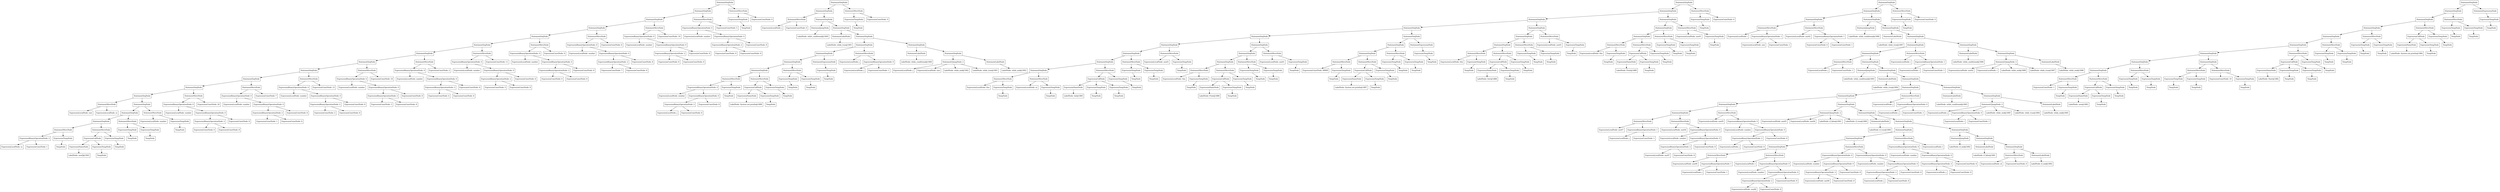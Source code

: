 digraph BubbleSort {
"0x60300019e4c0" [label="StatementSeqNode" shape=box]
"0x60300019e460" [label="StatementSeqNode" shape=box]
"0x60300019e370" [label="StatementSeqNode" shape=box]
"0x60300019e280" [label="StatementSeqNode" shape=box]
"0x60300019e190" [label="StatementSeqNode" shape=box]
"0x60300019e0a0" [label="StatementSeqNode" shape=box]
"0x60300019dfb0" [label="StatementSeqNode" shape=box]
"0x60300019dec0" [label="StatementSeqNode" shape=box]
"0x60300019ddd0" [label="StatementSeqNode" shape=box]
"0x60300019dce0" [label="StatementSeqNode" shape=box]
"0x60300019dbf0" [label="StatementSeqNode" shape=box]
"0x60300019db00" [label="StatementSeqNode" shape=box]
"0x60300019d8f0" [label="StatementMoveNode" shape=box]
"0x604000181c90" [label="ExpressionLocalNode: size" shape=box]
"0x60300019d8f0" -> "0x604000181c90"
"0x604000181c50" [label="ExpressionLocalNode: sz" shape=box]
"0x60300019d8f0" -> "0x604000181c50"
"0x60300019db00" -> "0x60300019d8f0"
"0x60300019dad0" [label="StatementSeqNode" shape=box]
"0x60300019da40" [label="StatementSeqNode" shape=box]
"0x60300019da10" [label="StatementSeqNode" shape=box]
"0x60300019d950" [label="StatementMoveNode" shape=box]
"0x60300019d920" [label="ExpressionBinaryOperationNode: 2" shape=box]
"0x604000181cd0" [label="ExpressionLocalNode: sz" shape=box]
"0x60300019d920" -> "0x604000181cd0"
"0x6020000f0e10" [label="ExpressionConstNode: 1" shape=box]
"0x60300019d920" -> "0x6020000f0e10"
"0x60300019d950" -> "0x60300019d920"
"0x6020000f0e90" [label="ExpressionTempNode" shape=box]
"0x604000181d50" [label="TempNode" shape=box]
"0x6020000f0e90" -> "0x604000181d50"
"0x60300019d950" -> "0x6020000f0e90"
"0x60300019da10" -> "0x60300019d950"
"0x60300019d9e0" [label="StatementMoveNode" shape=box]
"0x604000181d90" [label="ExpressionCallNode" shape=box]
"0x6020000f0df0" [label="ExpressionNameNode" shape=box]
"0x60400017ffd0" [label="LabelNode: new[]@1903" shape=box]
"0x6020000f0df0" -> "0x60400017ffd0"
"0x604000181d90" -> "0x6020000f0df0"
"0x6020000f0e50" [label="ExpressionTempNode" shape=box]
"0x604000181d10" [label="TempNode" shape=box]
"0x6020000f0e50" -> "0x604000181d10"
"0x604000181d90" -> "0x6020000f0e50"
"0x60300019d9e0" -> "0x604000181d90"
"0x6020000f0ef0" [label="ExpressionTempNode" shape=box]
"0x604000181e10" [label="TempNode" shape=box]
"0x6020000f0ef0" -> "0x604000181e10"
"0x60300019d9e0" -> "0x6020000f0ef0"
"0x60300019da10" -> "0x60300019d9e0"
"0x60300019da40" -> "0x60300019da10"
"0x60300019d9b0" [label="StatementMoveNode" shape=box]
"0x6020000f0ed0" [label="ExpressionTempNode" shape=box]
"0x604000181dd0" [label="TempNode" shape=box]
"0x6020000f0ed0" -> "0x604000181dd0"
"0x60300019d9b0" -> "0x6020000f0ed0"
"0x6020000f0dd0" [label="ExpressionTempNode" shape=box]
"0x604000180490" [label="TempNode" shape=box]
"0x6020000f0dd0" -> "0x604000180490"
"0x60300019d9b0" -> "0x6020000f0dd0"
"0x60300019da40" -> "0x60300019d9b0"
"0x60300019dad0" -> "0x60300019da40"
"0x60300019daa0" [label="StatementMoveNode" shape=box]
"0x604000181e50" [label="ExpressionLocalNode: number" shape=box]
"0x60300019daa0" -> "0x604000181e50"
"0x6020000f0f10" [label="ExpressionTempNode" shape=box]
"0x604000180450" [label="TempNode" shape=box]
"0x6020000f0f10" -> "0x604000180450"
"0x60300019daa0" -> "0x6020000f0f10"
"0x60300019dad0" -> "0x60300019daa0"
"0x60300019db00" -> "0x60300019dad0"
"0x60300019dbf0" -> "0x60300019db00"
"0x60300019dbc0" [label="StatementMoveNode" shape=box]
"0x60300019db90" [label="ExpressionBinaryOperationNode: 0" shape=box]
"0x604000181e90" [label="ExpressionLocalNode: number" shape=box]
"0x60300019db90" -> "0x604000181e90"
"0x60300019db60" [label="ExpressionBinaryOperationNode: 0" shape=box]
"0x60300019db30" [label="ExpressionBinaryOperationNode: 2" shape=box]
"0x6020000f0f50" [label="ExpressionConstNode: 0" shape=box]
"0x60300019db30" -> "0x6020000f0f50"
"0x6020000f0f70" [label="ExpressionConstNode: 8" shape=box]
"0x60300019db30" -> "0x6020000f0f70"
"0x60300019db60" -> "0x60300019db30"
"0x6020000f0f90" [label="ExpressionConstNode: 8" shape=box]
"0x60300019db60" -> "0x6020000f0f90"
"0x60300019db90" -> "0x60300019db60"
"0x60300019dbc0" -> "0x60300019db90"
"0x6020000f0f30" [label="ExpressionConstNode: 20" shape=box]
"0x60300019dbc0" -> "0x6020000f0f30"
"0x60300019dbf0" -> "0x60300019dbc0"
"0x60300019dce0" -> "0x60300019dbf0"
"0x60300019dcb0" [label="StatementMoveNode" shape=box]
"0x60300019dc80" [label="ExpressionBinaryOperationNode: 0" shape=box]
"0x604000181ed0" [label="ExpressionLocalNode: number" shape=box]
"0x60300019dc80" -> "0x604000181ed0"
"0x60300019dc50" [label="ExpressionBinaryOperationNode: 0" shape=box]
"0x60300019dc20" [label="ExpressionBinaryOperationNode: 2" shape=box]
"0x6020000f0fd0" [label="ExpressionConstNode: 1" shape=box]
"0x60300019dc20" -> "0x6020000f0fd0"
"0x6020000f0ff0" [label="ExpressionConstNode: 8" shape=box]
"0x60300019dc20" -> "0x6020000f0ff0"
"0x60300019dc50" -> "0x60300019dc20"
"0x6020000f1010" [label="ExpressionConstNode: 8" shape=box]
"0x60300019dc50" -> "0x6020000f1010"
"0x60300019dc80" -> "0x60300019dc50"
"0x60300019dcb0" -> "0x60300019dc80"
"0x6020000f0fb0" [label="ExpressionConstNode: 7" shape=box]
"0x60300019dcb0" -> "0x6020000f0fb0"
"0x60300019dce0" -> "0x60300019dcb0"
"0x60300019ddd0" -> "0x60300019dce0"
"0x60300019dda0" [label="StatementMoveNode" shape=box]
"0x60300019dd70" [label="ExpressionBinaryOperationNode: 0" shape=box]
"0x604000181f10" [label="ExpressionLocalNode: number" shape=box]
"0x60300019dd70" -> "0x604000181f10"
"0x60300019dd40" [label="ExpressionBinaryOperationNode: 0" shape=box]
"0x60300019dd10" [label="ExpressionBinaryOperationNode: 2" shape=box]
"0x6020000f1050" [label="ExpressionConstNode: 2" shape=box]
"0x60300019dd10" -> "0x6020000f1050"
"0x6020000f1070" [label="ExpressionConstNode: 8" shape=box]
"0x60300019dd10" -> "0x6020000f1070"
"0x60300019dd40" -> "0x60300019dd10"
"0x6020000f1090" [label="ExpressionConstNode: 8" shape=box]
"0x60300019dd40" -> "0x6020000f1090"
"0x60300019dd70" -> "0x60300019dd40"
"0x60300019dda0" -> "0x60300019dd70"
"0x6020000f1030" [label="ExpressionConstNode: 12" shape=box]
"0x60300019dda0" -> "0x6020000f1030"
"0x60300019ddd0" -> "0x60300019dda0"
"0x60300019dec0" -> "0x60300019ddd0"
"0x60300019de90" [label="StatementMoveNode" shape=box]
"0x60300019de60" [label="ExpressionBinaryOperationNode: 0" shape=box]
"0x604000181f50" [label="ExpressionLocalNode: number" shape=box]
"0x60300019de60" -> "0x604000181f50"
"0x60300019de30" [label="ExpressionBinaryOperationNode: 0" shape=box]
"0x60300019de00" [label="ExpressionBinaryOperationNode: 2" shape=box]
"0x6020000f10d0" [label="ExpressionConstNode: 3" shape=box]
"0x60300019de00" -> "0x6020000f10d0"
"0x6020000f10f0" [label="ExpressionConstNode: 8" shape=box]
"0x60300019de00" -> "0x6020000f10f0"
"0x60300019de30" -> "0x60300019de00"
"0x6020000f1110" [label="ExpressionConstNode: 8" shape=box]
"0x60300019de30" -> "0x6020000f1110"
"0x60300019de60" -> "0x60300019de30"
"0x60300019de90" -> "0x60300019de60"
"0x6020000f10b0" [label="ExpressionConstNode: 18" shape=box]
"0x60300019de90" -> "0x6020000f10b0"
"0x60300019dec0" -> "0x60300019de90"
"0x60300019dfb0" -> "0x60300019dec0"
"0x60300019df80" [label="StatementMoveNode" shape=box]
"0x60300019df50" [label="ExpressionBinaryOperationNode: 0" shape=box]
"0x604000181f90" [label="ExpressionLocalNode: number" shape=box]
"0x60300019df50" -> "0x604000181f90"
"0x60300019df20" [label="ExpressionBinaryOperationNode: 0" shape=box]
"0x60300019def0" [label="ExpressionBinaryOperationNode: 2" shape=box]
"0x6020000f1150" [label="ExpressionConstNode: 4" shape=box]
"0x60300019def0" -> "0x6020000f1150"
"0x6020000f1170" [label="ExpressionConstNode: 8" shape=box]
"0x60300019def0" -> "0x6020000f1170"
"0x60300019df20" -> "0x60300019def0"
"0x6020000f1190" [label="ExpressionConstNode: 8" shape=box]
"0x60300019df20" -> "0x6020000f1190"
"0x60300019df50" -> "0x60300019df20"
"0x60300019df80" -> "0x60300019df50"
"0x6020000f1130" [label="ExpressionConstNode: 2" shape=box]
"0x60300019df80" -> "0x6020000f1130"
"0x60300019dfb0" -> "0x60300019df80"
"0x60300019e0a0" -> "0x60300019dfb0"
"0x60300019e070" [label="StatementMoveNode" shape=box]
"0x60300019e040" [label="ExpressionBinaryOperationNode: 0" shape=box]
"0x604000181fd0" [label="ExpressionLocalNode: number" shape=box]
"0x60300019e040" -> "0x604000181fd0"
"0x60300019e010" [label="ExpressionBinaryOperationNode: 0" shape=box]
"0x60300019dfe0" [label="ExpressionBinaryOperationNode: 2" shape=box]
"0x6020000f11d0" [label="ExpressionConstNode: 5" shape=box]
"0x60300019dfe0" -> "0x6020000f11d0"
"0x6020000f11f0" [label="ExpressionConstNode: 8" shape=box]
"0x60300019dfe0" -> "0x6020000f11f0"
"0x60300019e010" -> "0x60300019dfe0"
"0x6020000f1210" [label="ExpressionConstNode: 8" shape=box]
"0x60300019e010" -> "0x6020000f1210"
"0x60300019e040" -> "0x60300019e010"
"0x60300019e070" -> "0x60300019e040"
"0x6020000f11b0" [label="ExpressionConstNode: 11" shape=box]
"0x60300019e070" -> "0x6020000f11b0"
"0x60300019e0a0" -> "0x60300019e070"
"0x60300019e190" -> "0x60300019e0a0"
"0x60300019e160" [label="StatementMoveNode" shape=box]
"0x60300019e130" [label="ExpressionBinaryOperationNode: 0" shape=box]
"0x604000182010" [label="ExpressionLocalNode: number" shape=box]
"0x60300019e130" -> "0x604000182010"
"0x60300019e100" [label="ExpressionBinaryOperationNode: 0" shape=box]
"0x60300019e0d0" [label="ExpressionBinaryOperationNode: 2" shape=box]
"0x6020000f1250" [label="ExpressionConstNode: 6" shape=box]
"0x60300019e0d0" -> "0x6020000f1250"
"0x6020000f1270" [label="ExpressionConstNode: 8" shape=box]
"0x60300019e0d0" -> "0x6020000f1270"
"0x60300019e100" -> "0x60300019e0d0"
"0x6020000f1290" [label="ExpressionConstNode: 8" shape=box]
"0x60300019e100" -> "0x6020000f1290"
"0x60300019e130" -> "0x60300019e100"
"0x60300019e160" -> "0x60300019e130"
"0x6020000f1230" [label="ExpressionConstNode: 6" shape=box]
"0x60300019e160" -> "0x6020000f1230"
"0x60300019e190" -> "0x60300019e160"
"0x60300019e280" -> "0x60300019e190"
"0x60300019e250" [label="StatementMoveNode" shape=box]
"0x60300019e220" [label="ExpressionBinaryOperationNode: 0" shape=box]
"0x604000182050" [label="ExpressionLocalNode: number" shape=box]
"0x60300019e220" -> "0x604000182050"
"0x60300019e1f0" [label="ExpressionBinaryOperationNode: 0" shape=box]
"0x60300019e1c0" [label="ExpressionBinaryOperationNode: 2" shape=box]
"0x6020000f12d0" [label="ExpressionConstNode: 7" shape=box]
"0x60300019e1c0" -> "0x6020000f12d0"
"0x6020000f12f0" [label="ExpressionConstNode: 8" shape=box]
"0x60300019e1c0" -> "0x6020000f12f0"
"0x60300019e1f0" -> "0x60300019e1c0"
"0x6020000f1310" [label="ExpressionConstNode: 8" shape=box]
"0x60300019e1f0" -> "0x6020000f1310"
"0x60300019e220" -> "0x60300019e1f0"
"0x60300019e250" -> "0x60300019e220"
"0x6020000f12b0" [label="ExpressionConstNode: 9" shape=box]
"0x60300019e250" -> "0x6020000f12b0"
"0x60300019e280" -> "0x60300019e250"
"0x60300019e370" -> "0x60300019e280"
"0x60300019e340" [label="StatementMoveNode" shape=box]
"0x60300019e310" [label="ExpressionBinaryOperationNode: 0" shape=box]
"0x604000182090" [label="ExpressionLocalNode: number" shape=box]
"0x60300019e310" -> "0x604000182090"
"0x60300019e2e0" [label="ExpressionBinaryOperationNode: 0" shape=box]
"0x60300019e2b0" [label="ExpressionBinaryOperationNode: 2" shape=box]
"0x6020000f1350" [label="ExpressionConstNode: 8" shape=box]
"0x60300019e2b0" -> "0x6020000f1350"
"0x6020000f1370" [label="ExpressionConstNode: 8" shape=box]
"0x60300019e2b0" -> "0x6020000f1370"
"0x60300019e2e0" -> "0x60300019e2b0"
"0x6020000f1390" [label="ExpressionConstNode: 8" shape=box]
"0x60300019e2e0" -> "0x6020000f1390"
"0x60300019e310" -> "0x60300019e2e0"
"0x60300019e340" -> "0x60300019e310"
"0x6020000f1330" [label="ExpressionConstNode: 19" shape=box]
"0x60300019e340" -> "0x6020000f1330"
"0x60300019e370" -> "0x60300019e340"
"0x60300019e460" -> "0x60300019e370"
"0x60300019e430" [label="StatementMoveNode" shape=box]
"0x60300019e400" [label="ExpressionBinaryOperationNode: 0" shape=box]
"0x6040001820d0" [label="ExpressionLocalNode: number" shape=box]
"0x60300019e400" -> "0x6040001820d0"
"0x60300019e3d0" [label="ExpressionBinaryOperationNode: 0" shape=box]
"0x60300019e3a0" [label="ExpressionBinaryOperationNode: 2" shape=box]
"0x6020000f13d0" [label="ExpressionConstNode: 9" shape=box]
"0x60300019e3a0" -> "0x6020000f13d0"
"0x6020000f13f0" [label="ExpressionConstNode: 8" shape=box]
"0x60300019e3a0" -> "0x6020000f13f0"
"0x60300019e3d0" -> "0x60300019e3a0"
"0x6020000f1410" [label="ExpressionConstNode: 8" shape=box]
"0x60300019e3d0" -> "0x6020000f1410"
"0x60300019e400" -> "0x60300019e3d0"
"0x60300019e430" -> "0x60300019e400"
"0x6020000f13b0" [label="ExpressionConstNode: 5" shape=box]
"0x60300019e430" -> "0x6020000f13b0"
"0x60300019e460" -> "0x60300019e430"
"0x60300019e4c0" -> "0x60300019e460"
"0x60300019e490" [label="StatementMoveNode" shape=box]
"0x6020000f1450" [label="ExpressionTempNode" shape=box]
"0x604000180350" [label="TempNode" shape=box]
"0x6020000f1450" -> "0x604000180350"
"0x60300019e490" -> "0x6020000f1450"
"0x6020000f1430" [label="ExpressionConstNode: 0" shape=box]
"0x60300019e490" -> "0x6020000f1430"
"0x60300019e4c0" -> "0x60300019e490"
"0x60300019e910" [label="StatementSeqNode" shape=box]
"0x60300019e8b0" [label="StatementSeqNode" shape=box]
"0x60300019e4f0" [label="StatementMoveNode" shape=box]
"0x604000182110" [label="ExpressionLocalNode: j" shape=box]
"0x60300019e4f0" -> "0x604000182110"
"0x6020000f1470" [label="ExpressionConstNode: 0" shape=box]
"0x60300019e4f0" -> "0x6020000f1470"
"0x60300019e8b0" -> "0x60300019e4f0"
"0x60300019e880" [label="StatementSeqNode" shape=box]
"0x6020000f1490" [label="StatementJumpNode" shape=box]
"0x60400017fd10" [label="LabelNode: while_conditional@1900" shape=box]
"0x6020000f1490" -> "0x60400017fd10"
"0x60300019e880" -> "0x6020000f1490"
"0x60300019e850" [label="StatementSeqNode" shape=box]
"0x6020000f14b0" [label="StatementLabelNode" shape=box]
"0x60400017fe50" [label="LabelNode: while_true@1901" shape=box]
"0x6020000f14b0" -> "0x60400017fe50"
"0x60300019e850" -> "0x6020000f14b0"
"0x60300019e820" [label="StatementSeqNode" shape=box]
"0x60300019e790" [label="StatementSeqNode" shape=box]
"0x60300019e700" [label="StatementSeqNode" shape=box]
"0x60300019e6a0" [label="StatementSeqNode" shape=box]
"0x60300019e670" [label="StatementSeqNode" shape=box]
"0x60300019e5b0" [label="StatementMoveNode" shape=box]
"0x60300019e580" [label="ExpressionBinaryOperationNode: 0" shape=box]
"0x604000182150" [label="ExpressionLocalNode: number" shape=box]
"0x60300019e580" -> "0x604000182150"
"0x60300019e550" [label="ExpressionBinaryOperationNode: 0" shape=box]
"0x60300019e520" [label="ExpressionBinaryOperationNode: 2" shape=box]
"0x604000182190" [label="ExpressionLocalNode: j" shape=box]
"0x60300019e520" -> "0x604000182190"
"0x6020000f1510" [label="ExpressionConstNode: 8" shape=box]
"0x60300019e520" -> "0x6020000f1510"
"0x60300019e550" -> "0x60300019e520"
"0x6020000f1530" [label="ExpressionConstNode: 8" shape=box]
"0x60300019e550" -> "0x6020000f1530"
"0x60300019e580" -> "0x60300019e550"
"0x60300019e5b0" -> "0x60300019e580"
"0x6020000f15b0" [label="ExpressionTempNode" shape=box]
"0x604000182210" [label="TempNode" shape=box]
"0x6020000f15b0" -> "0x604000182210"
"0x60300019e5b0" -> "0x6020000f15b0"
"0x60300019e670" -> "0x60300019e5b0"
"0x60300019e640" [label="StatementMoveNode" shape=box]
"0x604000182250" [label="ExpressionCallNode" shape=box]
"0x6020000f14f0" [label="ExpressionNameNode" shape=box]
"0x60400017fbd0" [label="LabelNode: System.out.println@1899" shape=box]
"0x6020000f14f0" -> "0x60400017fbd0"
"0x604000182250" -> "0x6020000f14f0"
"0x6020000f1570" [label="ExpressionTempNode" shape=box]
"0x6040001821d0" [label="TempNode" shape=box]
"0x6020000f1570" -> "0x6040001821d0"
"0x604000182250" -> "0x6020000f1570"
"0x60300019e640" -> "0x604000182250"
"0x6020000f1610" [label="ExpressionTempNode" shape=box]
"0x6040001822d0" [label="TempNode" shape=box]
"0x6020000f1610" -> "0x6040001822d0"
"0x60300019e640" -> "0x6020000f1610"
"0x60300019e670" -> "0x60300019e640"
"0x60300019e6a0" -> "0x60300019e670"
"0x60300019e610" [label="StatementMoveNode" shape=box]
"0x6020000f15f0" [label="ExpressionTempNode" shape=box]
"0x604000182290" [label="TempNode" shape=box]
"0x6020000f15f0" -> "0x604000182290"
"0x60300019e610" -> "0x6020000f15f0"
"0x6020000f14d0" [label="ExpressionTempNode" shape=box]
"0x6040001808d0" [label="TempNode" shape=box]
"0x6020000f14d0" -> "0x6040001808d0"
"0x60300019e610" -> "0x6020000f14d0"
"0x60300019e6a0" -> "0x60300019e610"
"0x60300019e700" -> "0x60300019e6a0"
"0x6020000f1650" [label="StatementExpressionNode" shape=box]
"0x6020000f1630" [label="ExpressionTempNode" shape=box]
"0x604000180890" [label="TempNode" shape=box]
"0x6020000f1630" -> "0x604000180890"
"0x6020000f1650" -> "0x6020000f1630"
"0x60300019e700" -> "0x6020000f1650"
"0x60300019e790" -> "0x60300019e700"
"0x60300019e760" [label="StatementMoveNode" shape=box]
"0x604000182350" [label="ExpressionLocalNode: j" shape=box]
"0x60300019e760" -> "0x604000182350"
"0x60300019e730" [label="ExpressionBinaryOperationNode: 0" shape=box]
"0x604000182310" [label="ExpressionLocalNode: j" shape=box]
"0x60300019e730" -> "0x604000182310"
"0x6020000f1670" [label="ExpressionConstNode: 1" shape=box]
"0x60300019e730" -> "0x6020000f1670"
"0x60300019e760" -> "0x60300019e730"
"0x60300019e790" -> "0x60300019e760"
"0x60300019e820" -> "0x60300019e790"
"0x60300019e7f0" [label="StatementSeqNode" shape=box]
"0x6020000f1690" [label="StatementLabelNode" shape=box]
"0x60400017fe10" [label="LabelNode: while_conditional@1900" shape=box]
"0x6020000f1690" -> "0x60400017fe10"
"0x60300019e7f0" -> "0x6020000f1690"
"0x60300019e7c0" [label="StatementSeqNode" shape=box]
"0x604000182410" [label="StatementCJumpNode: 2" shape=box]
"0x604000182390" [label="ExpressionLocalNode: j" shape=box]
"0x604000182410" -> "0x604000182390"
"0x6040001823d0" [label="ExpressionLocalNode: size" shape=box]
"0x604000182410" -> "0x6040001823d0"
"0x60400017fdd0" [label="LabelNode: while_end@1902" shape=box]
"0x604000182410" -> "0x60400017fdd0"
"0x60400017fd90" [label="LabelNode: while_true@1901" shape=box]
"0x604000182410" -> "0x60400017fd90"
"0x60300019e7c0" -> "0x604000182410"
"0x6020000f16b0" [label="StatementLabelNode" shape=box]
"0x60400017fe90" [label="LabelNode: while_end@1902" shape=box]
"0x6020000f16b0" -> "0x60400017fe90"
"0x60300019e7c0" -> "0x6020000f16b0"
"0x60300019e7f0" -> "0x60300019e7c0"
"0x60300019e820" -> "0x60300019e7f0"
"0x60300019e850" -> "0x60300019e820"
"0x60300019e880" -> "0x60300019e850"
"0x60300019e8b0" -> "0x60300019e880"
"0x60300019e910" -> "0x60300019e8b0"
"0x60300019e8e0" [label="StatementMoveNode" shape=box]
"0x6020000f16f0" [label="ExpressionTempNode" shape=box]
"0x60400017ff10" [label="TempNode" shape=box]
"0x6020000f16f0" -> "0x60400017ff10"
"0x60300019e8e0" -> "0x6020000f16f0"
"0x6020000f16d0" [label="ExpressionConstNode: 0" shape=box]
"0x60300019e8e0" -> "0x6020000f16d0"
"0x60300019e910" -> "0x60300019e8e0"
"0x60300019f2d0" [label="StatementSeqNode" shape=box]
"0x60300019f270" [label="StatementSeqNode" shape=box]
"0x60300019f090" [label="StatementSeqNode" shape=box]
"0x60300019eeb0" [label="StatementSeqNode" shape=box]
"0x60300019ed00" [label="StatementSeqNode" shape=box]
"0x60300019eb20" [label="StatementSeqNode" shape=box]
"0x60300019ea90" [label="StatementSeqNode" shape=box]
"0x60300019ea60" [label="StatementSeqNode" shape=box]
"0x60300019e9a0" [label="StatementSeqNode" shape=box]
"0x60300019e940" [label="StatementMoveNode" shape=box]
"0x604000182450" [label="ExpressionLocalNode: this" shape=box]
"0x60300019e940" -> "0x604000182450"
"0x6020000f17d0" [label="ExpressionTempNode" shape=box]
"0x604000182510" [label="TempNode" shape=box]
"0x6020000f17d0" -> "0x604000182510"
"0x60300019e940" -> "0x6020000f17d0"
"0x60300019e9a0" -> "0x60300019e940"
"0x60300019e970" [label="StatementMoveNode" shape=box]
"0x604000182490" [label="ExpressionLocalNode: sz" shape=box]
"0x60300019e970" -> "0x604000182490"
"0x6020000f1850" [label="ExpressionTempNode" shape=box]
"0x604000182590" [label="TempNode" shape=box]
"0x6020000f1850" -> "0x604000182590"
"0x60300019e970" -> "0x6020000f1850"
"0x60300019e9a0" -> "0x60300019e970"
"0x60300019ea60" -> "0x60300019e9a0"
"0x60300019ea30" [label="StatementMoveNode" shape=box]
"0x6040001825d0" [label="ExpressionCallNode" shape=box]
"0x6020000f1730" [label="ExpressionNameNode" shape=box]
"0x60400017e690" [label="LabelNode: Init@1885" shape=box]
"0x6020000f1730" -> "0x60400017e690"
"0x6040001825d0" -> "0x6020000f1730"
"0x6020000f1790" [label="ExpressionTempNode" shape=box]
"0x6040001824d0" [label="TempNode" shape=box]
"0x6020000f1790" -> "0x6040001824d0"
"0x6040001825d0" -> "0x6020000f1790"
"0x6020000f1810" [label="ExpressionTempNode" shape=box]
"0x604000182550" [label="TempNode" shape=box]
"0x6020000f1810" -> "0x604000182550"
"0x6040001825d0" -> "0x6020000f1810"
"0x60300019ea30" -> "0x6040001825d0"
"0x6020000f18b0" [label="ExpressionTempNode" shape=box]
"0x604000182650" [label="TempNode" shape=box]
"0x6020000f18b0" -> "0x604000182650"
"0x60300019ea30" -> "0x6020000f18b0"
"0x60300019ea60" -> "0x60300019ea30"
"0x60300019ea90" -> "0x60300019ea60"
"0x60300019ea00" [label="StatementMoveNode" shape=box]
"0x6020000f1890" [label="ExpressionTempNode" shape=box]
"0x604000182610" [label="TempNode" shape=box]
"0x6020000f1890" -> "0x604000182610"
"0x60300019ea00" -> "0x6020000f1890"
"0x6020000f1710" [label="ExpressionTempNode" shape=box]
"0x604000180b50" [label="TempNode" shape=box]
"0x6020000f1710" -> "0x604000180b50"
"0x60300019ea00" -> "0x6020000f1710"
"0x60300019ea90" -> "0x60300019ea00"
"0x60300019eb20" -> "0x60300019ea90"
"0x60300019eaf0" [label="StatementMoveNode" shape=box]
"0x604000182690" [label="ExpressionLocalNode: aux01" shape=box]
"0x60300019eaf0" -> "0x604000182690"
"0x6020000f18d0" [label="ExpressionTempNode" shape=box]
"0x604000180b10" [label="TempNode" shape=box]
"0x6020000f18d0" -> "0x604000180b10"
"0x60300019eaf0" -> "0x6020000f18d0"
"0x60300019eb20" -> "0x60300019eaf0"
"0x60300019ed00" -> "0x60300019eb20"
"0x60300019ecd0" [label="StatementSeqNode" shape=box]
"0x60300019ec40" [label="StatementSeqNode" shape=box]
"0x60300019ec10" [label="StatementSeqNode" shape=box]
"0x60300019eb50" [label="StatementMoveNode" shape=box]
"0x6040001826d0" [label="ExpressionLocalNode: this" shape=box]
"0x60300019eb50" -> "0x6040001826d0"
"0x6020000f1990" [label="ExpressionTempNode" shape=box]
"0x604000182750" [label="TempNode" shape=box]
"0x6020000f1990" -> "0x604000182750"
"0x60300019eb50" -> "0x6020000f1990"
"0x60300019ec10" -> "0x60300019eb50"
"0x60300019ebe0" [label="StatementMoveNode" shape=box]
"0x604000182790" [label="ExpressionCallNode" shape=box]
"0x6020000f1910" [label="ExpressionNameNode" shape=box]
"0x60400017e7d0" [label="LabelNode: Print@1886" shape=box]
"0x6020000f1910" -> "0x60400017e7d0"
"0x604000182790" -> "0x6020000f1910"
"0x6020000f1950" [label="ExpressionTempNode" shape=box]
"0x604000182710" [label="TempNode" shape=box]
"0x6020000f1950" -> "0x604000182710"
"0x604000182790" -> "0x6020000f1950"
"0x60300019ebe0" -> "0x604000182790"
"0x6020000f19f0" [label="ExpressionTempNode" shape=box]
"0x604000182810" [label="TempNode" shape=box]
"0x6020000f19f0" -> "0x604000182810"
"0x60300019ebe0" -> "0x6020000f19f0"
"0x60300019ec10" -> "0x60300019ebe0"
"0x60300019ec40" -> "0x60300019ec10"
"0x60300019ebb0" [label="StatementMoveNode" shape=box]
"0x6020000f19d0" [label="ExpressionTempNode" shape=box]
"0x6040001827d0" [label="TempNode" shape=box]
"0x6020000f19d0" -> "0x6040001827d0"
"0x60300019ebb0" -> "0x6020000f19d0"
"0x6020000f18f0" [label="ExpressionTempNode" shape=box]
"0x604000180c90" [label="TempNode" shape=box]
"0x6020000f18f0" -> "0x604000180c90"
"0x60300019ebb0" -> "0x6020000f18f0"
"0x60300019ec40" -> "0x60300019ebb0"
"0x60300019ecd0" -> "0x60300019ec40"
"0x60300019eca0" [label="StatementMoveNode" shape=box]
"0x604000182850" [label="ExpressionLocalNode: aux01" shape=box]
"0x60300019eca0" -> "0x604000182850"
"0x6020000f1a10" [label="ExpressionTempNode" shape=box]
"0x604000180c50" [label="TempNode" shape=box]
"0x6020000f1a10" -> "0x604000180c50"
"0x60300019eca0" -> "0x6020000f1a10"
"0x60300019ecd0" -> "0x60300019eca0"
"0x60300019ed00" -> "0x60300019ecd0"
"0x60300019eeb0" -> "0x60300019ed00"
"0x60300019ee80" [label="StatementSeqNode" shape=box]
"0x60300019ee20" [label="StatementSeqNode" shape=box]
"0x60300019edf0" [label="StatementSeqNode" shape=box]
"0x60300019ed30" [label="StatementMoveNode" shape=box]
"0x6020000f1a70" [label="ExpressionConstNode: 99999" shape=box]
"0x60300019ed30" -> "0x6020000f1a70"
"0x6020000f1af0" [label="ExpressionTempNode" shape=box]
"0x6040001828d0" [label="TempNode" shape=box]
"0x6020000f1af0" -> "0x6040001828d0"
"0x60300019ed30" -> "0x6020000f1af0"
"0x60300019edf0" -> "0x60300019ed30"
"0x60300019edc0" [label="StatementMoveNode" shape=box]
"0x604000182910" [label="ExpressionCallNode" shape=box]
"0x6020000f1a50" [label="ExpressionNameNode" shape=box]
"0x60400017e8d0" [label="LabelNode: System.out.println@1887" shape=box]
"0x6020000f1a50" -> "0x60400017e8d0"
"0x604000182910" -> "0x6020000f1a50"
"0x6020000f1ab0" [label="ExpressionTempNode" shape=box]
"0x604000182890" [label="TempNode" shape=box]
"0x6020000f1ab0" -> "0x604000182890"
"0x604000182910" -> "0x6020000f1ab0"
"0x60300019edc0" -> "0x604000182910"
"0x6020000f1b50" [label="ExpressionTempNode" shape=box]
"0x604000182990" [label="TempNode" shape=box]
"0x6020000f1b50" -> "0x604000182990"
"0x60300019edc0" -> "0x6020000f1b50"
"0x60300019edf0" -> "0x60300019edc0"
"0x60300019ee20" -> "0x60300019edf0"
"0x60300019ed90" [label="StatementMoveNode" shape=box]
"0x6020000f1b30" [label="ExpressionTempNode" shape=box]
"0x604000182950" [label="TempNode" shape=box]
"0x6020000f1b30" -> "0x604000182950"
"0x60300019ed90" -> "0x6020000f1b30"
"0x6020000f1a30" [label="ExpressionTempNode" shape=box]
"0x604000180d90" [label="TempNode" shape=box]
"0x6020000f1a30" -> "0x604000180d90"
"0x60300019ed90" -> "0x6020000f1a30"
"0x60300019ee20" -> "0x60300019ed90"
"0x60300019ee80" -> "0x60300019ee20"
"0x6020000f1b90" [label="StatementExpressionNode" shape=box]
"0x6020000f1b70" [label="ExpressionTempNode" shape=box]
"0x604000180d50" [label="TempNode" shape=box]
"0x6020000f1b70" -> "0x604000180d50"
"0x6020000f1b90" -> "0x6020000f1b70"
"0x60300019ee80" -> "0x6020000f1b90"
"0x60300019eeb0" -> "0x60300019ee80"
"0x60300019f090" -> "0x60300019eeb0"
"0x60300019f060" [label="StatementSeqNode" shape=box]
"0x60300019efd0" [label="StatementSeqNode" shape=box]
"0x60300019efa0" [label="StatementSeqNode" shape=box]
"0x60300019eee0" [label="StatementMoveNode" shape=box]
"0x6040001829d0" [label="ExpressionLocalNode: this" shape=box]
"0x60300019eee0" -> "0x6040001829d0"
"0x6020000f1c50" [label="ExpressionTempNode" shape=box]
"0x604000182a50" [label="TempNode" shape=box]
"0x6020000f1c50" -> "0x604000182a50"
"0x60300019eee0" -> "0x6020000f1c50"
"0x60300019efa0" -> "0x60300019eee0"
"0x60300019ef70" [label="StatementMoveNode" shape=box]
"0x604000182a90" [label="ExpressionCallNode" shape=box]
"0x6020000f1bd0" [label="ExpressionNameNode" shape=box]
"0x60400017e990" [label="LabelNode: Sort@1888" shape=box]
"0x6020000f1bd0" -> "0x60400017e990"
"0x604000182a90" -> "0x6020000f1bd0"
"0x6020000f1c10" [label="ExpressionTempNode" shape=box]
"0x604000182a10" [label="TempNode" shape=box]
"0x6020000f1c10" -> "0x604000182a10"
"0x604000182a90" -> "0x6020000f1c10"
"0x60300019ef70" -> "0x604000182a90"
"0x6020000f1cb0" [label="ExpressionTempNode" shape=box]
"0x604000182b10" [label="TempNode" shape=box]
"0x6020000f1cb0" -> "0x604000182b10"
"0x60300019ef70" -> "0x6020000f1cb0"
"0x60300019efa0" -> "0x60300019ef70"
"0x60300019efd0" -> "0x60300019efa0"
"0x60300019ef40" [label="StatementMoveNode" shape=box]
"0x6020000f1c90" [label="ExpressionTempNode" shape=box]
"0x604000182ad0" [label="TempNode" shape=box]
"0x6020000f1c90" -> "0x604000182ad0"
"0x60300019ef40" -> "0x6020000f1c90"
"0x6020000f1bb0" [label="ExpressionTempNode" shape=box]
"0x604000180e90" [label="TempNode" shape=box]
"0x6020000f1bb0" -> "0x604000180e90"
"0x60300019ef40" -> "0x6020000f1bb0"
"0x60300019efd0" -> "0x60300019ef40"
"0x60300019f060" -> "0x60300019efd0"
"0x60300019f030" [label="StatementMoveNode" shape=box]
"0x604000182b50" [label="ExpressionLocalNode: aux01" shape=box]
"0x60300019f030" -> "0x604000182b50"
"0x6020000f1cd0" [label="ExpressionTempNode" shape=box]
"0x604000180e50" [label="TempNode" shape=box]
"0x6020000f1cd0" -> "0x604000180e50"
"0x60300019f030" -> "0x6020000f1cd0"
"0x60300019f060" -> "0x60300019f030"
"0x60300019f090" -> "0x60300019f060"
"0x60300019f270" -> "0x60300019f090"
"0x60300019f240" [label="StatementSeqNode" shape=box]
"0x60300019f1b0" [label="StatementSeqNode" shape=box]
"0x60300019f180" [label="StatementSeqNode" shape=box]
"0x60300019f0c0" [label="StatementMoveNode" shape=box]
"0x604000182b90" [label="ExpressionLocalNode: this" shape=box]
"0x60300019f0c0" -> "0x604000182b90"
"0x6020000f1d90" [label="ExpressionTempNode" shape=box]
"0x604000182c10" [label="TempNode" shape=box]
"0x6020000f1d90" -> "0x604000182c10"
"0x60300019f0c0" -> "0x6020000f1d90"
"0x60300019f180" -> "0x60300019f0c0"
"0x60300019f150" [label="StatementMoveNode" shape=box]
"0x604000182c50" [label="ExpressionCallNode" shape=box]
"0x6020000f1d10" [label="ExpressionNameNode" shape=box]
"0x60400017ea90" [label="LabelNode: Print@1889" shape=box]
"0x6020000f1d10" -> "0x60400017ea90"
"0x604000182c50" -> "0x6020000f1d10"
"0x6020000f1d50" [label="ExpressionTempNode" shape=box]
"0x604000182bd0" [label="TempNode" shape=box]
"0x6020000f1d50" -> "0x604000182bd0"
"0x604000182c50" -> "0x6020000f1d50"
"0x60300019f150" -> "0x604000182c50"
"0x6020000f1df0" [label="ExpressionTempNode" shape=box]
"0x604000182cd0" [label="TempNode" shape=box]
"0x6020000f1df0" -> "0x604000182cd0"
"0x60300019f150" -> "0x6020000f1df0"
"0x60300019f180" -> "0x60300019f150"
"0x60300019f1b0" -> "0x60300019f180"
"0x60300019f120" [label="StatementMoveNode" shape=box]
"0x6020000f1dd0" [label="ExpressionTempNode" shape=box]
"0x604000182c90" [label="TempNode" shape=box]
"0x6020000f1dd0" -> "0x604000182c90"
"0x60300019f120" -> "0x6020000f1dd0"
"0x6020000f1cf0" [label="ExpressionTempNode" shape=box]
"0x604000180fd0" [label="TempNode" shape=box]
"0x6020000f1cf0" -> "0x604000180fd0"
"0x60300019f120" -> "0x6020000f1cf0"
"0x60300019f1b0" -> "0x60300019f120"
"0x60300019f240" -> "0x60300019f1b0"
"0x60300019f210" [label="StatementMoveNode" shape=box]
"0x604000182d10" [label="ExpressionLocalNode: aux01" shape=box]
"0x60300019f210" -> "0x604000182d10"
"0x6020000f1e10" [label="ExpressionTempNode" shape=box]
"0x604000180f90" [label="TempNode" shape=box]
"0x6020000f1e10" -> "0x604000180f90"
"0x60300019f210" -> "0x6020000f1e10"
"0x60300019f240" -> "0x60300019f210"
"0x60300019f270" -> "0x60300019f240"
"0x60300019f2d0" -> "0x60300019f270"
"0x60300019f2a0" [label="StatementMoveNode" shape=box]
"0x6020000f1e50" [label="ExpressionTempNode" shape=box]
"0x60400017eb90" [label="TempNode" shape=box]
"0x6020000f1e50" -> "0x60400017eb90"
"0x60300019f2a0" -> "0x6020000f1e50"
"0x6020000f1e30" [label="ExpressionConstNode: 0" shape=box]
"0x60300019f2a0" -> "0x6020000f1e30"
"0x60300019f2d0" -> "0x60300019f2a0"
"0x60300019ff60" [label="StatementSeqNode" shape=box]
"0x60300019ff00" [label="StatementSeqNode" shape=box]
"0x60300019f3c0" [label="StatementSeqNode" shape=box]
"0x60300019f330" [label="StatementMoveNode" shape=box]
"0x604000182d90" [label="ExpressionLocalNode: i" shape=box]
"0x60300019f330" -> "0x604000182d90"
"0x60300019f300" [label="ExpressionBinaryOperationNode: 1" shape=box]
"0x604000182d50" [label="ExpressionLocalNode: size" shape=box]
"0x60300019f300" -> "0x604000182d50"
"0x6020000f1e70" [label="ExpressionConstNode: 1" shape=box]
"0x60300019f300" -> "0x6020000f1e70"
"0x60300019f330" -> "0x60300019f300"
"0x60300019f3c0" -> "0x60300019f330"
"0x60300019f390" [label="StatementMoveNode" shape=box]
"0x604000182dd0" [label="ExpressionLocalNode: aux02" shape=box]
"0x60300019f390" -> "0x604000182dd0"
"0x60300019f360" [label="ExpressionBinaryOperationNode: 1" shape=box]
"0x6020000f1e90" [label="ExpressionConstNode: 0" shape=box]
"0x60300019f360" -> "0x6020000f1e90"
"0x6020000f1eb0" [label="ExpressionConstNode: 1" shape=box]
"0x60300019f360" -> "0x6020000f1eb0"
"0x60300019f390" -> "0x60300019f360"
"0x60300019f3c0" -> "0x60300019f390"
"0x60300019ff00" -> "0x60300019f3c0"
"0x60300019fed0" [label="StatementSeqNode" shape=box]
"0x6020000f1ed0" [label="StatementJumpNode" shape=box]
"0x60400017f850" [label="LabelNode: while_conditional@1896" shape=box]
"0x6020000f1ed0" -> "0x60400017f850"
"0x60300019fed0" -> "0x6020000f1ed0"
"0x60300019fea0" [label="StatementSeqNode" shape=box]
"0x6020000f1ef0" [label="StatementLabelNode" shape=box]
"0x60400017f990" [label="LabelNode: while_true@1897" shape=box]
"0x6020000f1ef0" -> "0x60400017f990"
"0x60300019fea0" -> "0x6020000f1ef0"
"0x60300019fe70" [label="StatementSeqNode" shape=box]
"0x60300019fde0" [label="StatementSeqNode" shape=box]
"0x60300019fd50" [label="StatementSeqNode" shape=box]
"0x60300019f3f0" [label="StatementMoveNode" shape=box]
"0x604000182e10" [label="ExpressionLocalNode: j" shape=box]
"0x60300019f3f0" -> "0x604000182e10"
"0x6020000f1f10" [label="ExpressionConstNode: 1" shape=box]
"0x60300019f3f0" -> "0x6020000f1f10"
"0x60300019fd50" -> "0x60300019f3f0"
"0x60300019fd20" [label="StatementSeqNode" shape=box]
"0x6020000f1f30" [label="StatementJumpNode" shape=box]
"0x60400017f5d0" [label="LabelNode: while_conditional@1893" shape=box]
"0x6020000f1f30" -> "0x60400017f5d0"
"0x60300019fd20" -> "0x6020000f1f30"
"0x60300019fcf0" [label="StatementSeqNode" shape=box]
"0x6020000f1f50" [label="StatementLabelNode" shape=box]
"0x60400017f710" [label="LabelNode: while_true@1894" shape=box]
"0x6020000f1f50" -> "0x60400017f710"
"0x60300019fcf0" -> "0x6020000f1f50"
"0x60300019fcc0" [label="StatementSeqNode" shape=box]
"0x60300019fc00" [label="StatementSeqNode" shape=box]
"0x60300019fb70" [label="StatementSeqNode" shape=box]
"0x60300019f630" [label="StatementSeqNode" shape=box]
"0x60300019f540" [label="StatementSeqNode" shape=box]
"0x60300019f450" [label="StatementMoveNode" shape=box]
"0x604000182e90" [label="ExpressionLocalNode: aux07" shape=box]
"0x60300019f450" -> "0x604000182e90"
"0x60300019f420" [label="ExpressionBinaryOperationNode: 1" shape=box]
"0x604000182e50" [label="ExpressionLocalNode: j" shape=box]
"0x60300019f420" -> "0x604000182e50"
"0x6020000f1f70" [label="ExpressionConstNode: 1" shape=box]
"0x60300019f420" -> "0x6020000f1f70"
"0x60300019f450" -> "0x60300019f420"
"0x60300019f540" -> "0x60300019f450"
"0x60300019f510" [label="StatementMoveNode" shape=box]
"0x604000182f50" [label="ExpressionLocalNode: aux04" shape=box]
"0x60300019f510" -> "0x604000182f50"
"0x60300019f4e0" [label="ExpressionBinaryOperationNode: 0" shape=box]
"0x604000182ed0" [label="ExpressionLocalNode: number" shape=box]
"0x60300019f4e0" -> "0x604000182ed0"
"0x60300019f4b0" [label="ExpressionBinaryOperationNode: 0" shape=box]
"0x60300019f480" [label="ExpressionBinaryOperationNode: 2" shape=box]
"0x604000182f10" [label="ExpressionLocalNode: aux07" shape=box]
"0x60300019f480" -> "0x604000182f10"
"0x6020000f1f90" [label="ExpressionConstNode: 8" shape=box]
"0x60300019f480" -> "0x6020000f1f90"
"0x60300019f4b0" -> "0x60300019f480"
"0x6020000f1fb0" [label="ExpressionConstNode: 8" shape=box]
"0x60300019f4b0" -> "0x6020000f1fb0"
"0x60300019f4e0" -> "0x60300019f4b0"
"0x60300019f510" -> "0x60300019f4e0"
"0x60300019f540" -> "0x60300019f510"
"0x60300019f630" -> "0x60300019f540"
"0x60300019f600" [label="StatementMoveNode" shape=box]
"0x604000183010" [label="ExpressionLocalNode: aux05" shape=box]
"0x60300019f600" -> "0x604000183010"
"0x60300019f5d0" [label="ExpressionBinaryOperationNode: 0" shape=box]
"0x604000182f90" [label="ExpressionLocalNode: number" shape=box]
"0x60300019f5d0" -> "0x604000182f90"
"0x60300019f5a0" [label="ExpressionBinaryOperationNode: 0" shape=box]
"0x60300019f570" [label="ExpressionBinaryOperationNode: 2" shape=box]
"0x604000182fd0" [label="ExpressionLocalNode: j" shape=box]
"0x60300019f570" -> "0x604000182fd0"
"0x6020000f1fd0" [label="ExpressionConstNode: 8" shape=box]
"0x60300019f570" -> "0x6020000f1fd0"
"0x60300019f5a0" -> "0x60300019f570"
"0x6020000f1ff0" [label="ExpressionConstNode: 8" shape=box]
"0x60300019f5a0" -> "0x6020000f1ff0"
"0x60300019f5d0" -> "0x60300019f5a0"
"0x60300019f600" -> "0x60300019f5d0"
"0x60300019f630" -> "0x60300019f600"
"0x60300019fb70" -> "0x60300019f630"
"0x60300019fb40" [label="StatementSeqNode" shape=box]
"0x6040001830d0" [label="StatementCJumpNode: 2" shape=box]
"0x604000183050" [label="ExpressionLocalNode: aux05" shape=box]
"0x6040001830d0" -> "0x604000183050"
"0x604000183090" [label="ExpressionLocalNode: aux04" shape=box]
"0x6040001830d0" -> "0x604000183090"
"0x60400017f3d0" [label="LabelNode: if_false@1891" shape=box]
"0x6040001830d0" -> "0x60400017f3d0"
"0x60400017f390" [label="LabelNode: if_true@1890" shape=box]
"0x6040001830d0" -> "0x60400017f390"
"0x60300019fb40" -> "0x6040001830d0"
"0x60300019fb10" [label="StatementSeqNode" shape=box]
"0x6020000f2010" [label="StatementLabelNode" shape=box]
"0x60400017f450" [label="LabelNode: if_true@1890" shape=box]
"0x6020000f2010" -> "0x60400017f450"
"0x60300019fb10" -> "0x6020000f2010"
"0x60300019fae0" [label="StatementSeqNode" shape=box]
"0x60300019f9f0" [label="StatementSeqNode" shape=box]
"0x60300019f900" [label="StatementSeqNode" shape=box]
"0x60300019f780" [label="StatementSeqNode" shape=box]
"0x60300019f690" [label="StatementMoveNode" shape=box]
"0x604000183150" [label="ExpressionLocalNode: aux06" shape=box]
"0x60300019f690" -> "0x604000183150"
"0x60300019f660" [label="ExpressionBinaryOperationNode: 1" shape=box]
"0x604000183110" [label="ExpressionLocalNode: j" shape=box]
"0x60300019f660" -> "0x604000183110"
"0x6020000f2030" [label="ExpressionConstNode: 1" shape=box]
"0x60300019f660" -> "0x6020000f2030"
"0x60300019f690" -> "0x60300019f660"
"0x60300019f780" -> "0x60300019f690"
"0x60300019f750" [label="StatementMoveNode" shape=box]
"0x604000183210" [label="ExpressionLocalNode: t" shape=box]
"0x60300019f750" -> "0x604000183210"
"0x60300019f720" [label="ExpressionBinaryOperationNode: 0" shape=box]
"0x604000183190" [label="ExpressionLocalNode: number" shape=box]
"0x60300019f720" -> "0x604000183190"
"0x60300019f6f0" [label="ExpressionBinaryOperationNode: 0" shape=box]
"0x60300019f6c0" [label="ExpressionBinaryOperationNode: 2" shape=box]
"0x6040001831d0" [label="ExpressionLocalNode: aux06" shape=box]
"0x60300019f6c0" -> "0x6040001831d0"
"0x6020000f2050" [label="ExpressionConstNode: 8" shape=box]
"0x60300019f6c0" -> "0x6020000f2050"
"0x60300019f6f0" -> "0x60300019f6c0"
"0x6020000f2070" [label="ExpressionConstNode: 8" shape=box]
"0x60300019f6f0" -> "0x6020000f2070"
"0x60300019f720" -> "0x60300019f6f0"
"0x60300019f750" -> "0x60300019f720"
"0x60300019f780" -> "0x60300019f750"
"0x60300019f900" -> "0x60300019f780"
"0x60300019f8d0" [label="StatementMoveNode" shape=box]
"0x60300019f8a0" [label="ExpressionBinaryOperationNode: 0" shape=box]
"0x6040001832d0" [label="ExpressionLocalNode: number" shape=box]
"0x60300019f8a0" -> "0x6040001832d0"
"0x60300019f870" [label="ExpressionBinaryOperationNode: 0" shape=box]
"0x60300019f840" [label="ExpressionBinaryOperationNode: 2" shape=box]
"0x604000183310" [label="ExpressionLocalNode: aux06" shape=box]
"0x60300019f840" -> "0x604000183310"
"0x6020000f20d0" [label="ExpressionConstNode: 8" shape=box]
"0x60300019f840" -> "0x6020000f20d0"
"0x60300019f870" -> "0x60300019f840"
"0x6020000f20f0" [label="ExpressionConstNode: 8" shape=box]
"0x60300019f870" -> "0x6020000f20f0"
"0x60300019f8a0" -> "0x60300019f870"
"0x60300019f8d0" -> "0x60300019f8a0"
"0x60300019f810" [label="ExpressionBinaryOperationNode: 0" shape=box]
"0x604000183250" [label="ExpressionLocalNode: number" shape=box]
"0x60300019f810" -> "0x604000183250"
"0x60300019f7e0" [label="ExpressionBinaryOperationNode: 0" shape=box]
"0x60300019f7b0" [label="ExpressionBinaryOperationNode: 2" shape=box]
"0x604000183290" [label="ExpressionLocalNode: j" shape=box]
"0x60300019f7b0" -> "0x604000183290"
"0x6020000f2090" [label="ExpressionConstNode: 8" shape=box]
"0x60300019f7b0" -> "0x6020000f2090"
"0x60300019f7e0" -> "0x60300019f7b0"
"0x6020000f20b0" [label="ExpressionConstNode: 8" shape=box]
"0x60300019f7e0" -> "0x6020000f20b0"
"0x60300019f810" -> "0x60300019f7e0"
"0x60300019f8d0" -> "0x60300019f810"
"0x60300019f900" -> "0x60300019f8d0"
"0x60300019f9f0" -> "0x60300019f900"
"0x60300019f9c0" [label="StatementMoveNode" shape=box]
"0x60300019f990" [label="ExpressionBinaryOperationNode: 0" shape=box]
"0x604000183390" [label="ExpressionLocalNode: number" shape=box]
"0x60300019f990" -> "0x604000183390"
"0x60300019f960" [label="ExpressionBinaryOperationNode: 0" shape=box]
"0x60300019f930" [label="ExpressionBinaryOperationNode: 2" shape=box]
"0x6040001833d0" [label="ExpressionLocalNode: j" shape=box]
"0x60300019f930" -> "0x6040001833d0"
"0x6020000f2110" [label="ExpressionConstNode: 8" shape=box]
"0x60300019f930" -> "0x6020000f2110"
"0x60300019f960" -> "0x60300019f930"
"0x6020000f2130" [label="ExpressionConstNode: 8" shape=box]
"0x60300019f960" -> "0x6020000f2130"
"0x60300019f990" -> "0x60300019f960"
"0x60300019f9c0" -> "0x60300019f990"
"0x604000183350" [label="ExpressionLocalNode: t" shape=box]
"0x60300019f9c0" -> "0x604000183350"
"0x60300019f9f0" -> "0x60300019f9c0"
"0x60300019fae0" -> "0x60300019f9f0"
"0x60300019fab0" [label="StatementSeqNode" shape=box]
"0x6020000f2150" [label="StatementJumpNode" shape=box]
"0x60400017f410" [label="LabelNode: if_end@1892" shape=box]
"0x6020000f2150" -> "0x60400017f410"
"0x60300019fab0" -> "0x6020000f2150"
"0x60300019fa80" [label="StatementSeqNode" shape=box]
"0x6020000f2170" [label="StatementLabelNode" shape=box]
"0x60400017f490" [label="LabelNode: if_false@1891" shape=box]
"0x6020000f2170" -> "0x60400017f490"
"0x60300019fa80" -> "0x6020000f2170"
"0x60300019fa50" [label="StatementSeqNode" shape=box]
"0x60300019fa20" [label="StatementMoveNode" shape=box]
"0x604000183410" [label="ExpressionLocalNode: nt" shape=box]
"0x60300019fa20" -> "0x604000183410"
"0x6020000f2190" [label="ExpressionConstNode: 0" shape=box]
"0x60300019fa20" -> "0x6020000f2190"
"0x60300019fa50" -> "0x60300019fa20"
"0x6020000f21b0" [label="StatementLabelNode" shape=box]
"0x60400017f4d0" [label="LabelNode: if_end@1892" shape=box]
"0x6020000f21b0" -> "0x60400017f4d0"
"0x60300019fa50" -> "0x6020000f21b0"
"0x60300019fa80" -> "0x60300019fa50"
"0x60300019fab0" -> "0x60300019fa80"
"0x60300019fae0" -> "0x60300019fab0"
"0x60300019fb10" -> "0x60300019fae0"
"0x60300019fb40" -> "0x60300019fb10"
"0x60300019fb70" -> "0x60300019fb40"
"0x60300019fc00" -> "0x60300019fb70"
"0x60300019fbd0" [label="StatementMoveNode" shape=box]
"0x604000183490" [label="ExpressionLocalNode: j" shape=box]
"0x60300019fbd0" -> "0x604000183490"
"0x60300019fba0" [label="ExpressionBinaryOperationNode: 0" shape=box]
"0x604000183450" [label="ExpressionLocalNode: j" shape=box]
"0x60300019fba0" -> "0x604000183450"
"0x6020000f21d0" [label="ExpressionConstNode: 1" shape=box]
"0x60300019fba0" -> "0x6020000f21d0"
"0x60300019fbd0" -> "0x60300019fba0"
"0x60300019fc00" -> "0x60300019fbd0"
"0x60300019fcc0" -> "0x60300019fc00"
"0x60300019fc90" [label="StatementSeqNode" shape=box]
"0x6020000f21f0" [label="StatementLabelNode" shape=box]
"0x60400017f6d0" [label="LabelNode: while_conditional@1893" shape=box]
"0x6020000f21f0" -> "0x60400017f6d0"
"0x60300019fc90" -> "0x6020000f21f0"
"0x60300019fc60" [label="StatementSeqNode" shape=box]
"0x604000183550" [label="StatementCJumpNode: 2" shape=box]
"0x6040001834d0" [label="ExpressionLocalNode: j" shape=box]
"0x604000183550" -> "0x6040001834d0"
"0x60300019fc30" [label="ExpressionBinaryOperationNode: 0" shape=box]
"0x604000183510" [label="ExpressionLocalNode: i" shape=box]
"0x60300019fc30" -> "0x604000183510"
"0x6020000f2210" [label="ExpressionConstNode: 1" shape=box]
"0x60300019fc30" -> "0x6020000f2210"
"0x604000183550" -> "0x60300019fc30"
"0x60400017f690" [label="LabelNode: while_end@1895" shape=box]
"0x604000183550" -> "0x60400017f690"
"0x60400017f650" [label="LabelNode: while_true@1894" shape=box]
"0x604000183550" -> "0x60400017f650"
"0x60300019fc60" -> "0x604000183550"
"0x6020000f2230" [label="StatementLabelNode" shape=box]
"0x60400017f750" [label="LabelNode: while_end@1895" shape=box]
"0x6020000f2230" -> "0x60400017f750"
"0x60300019fc60" -> "0x6020000f2230"
"0x60300019fc90" -> "0x60300019fc60"
"0x60300019fcc0" -> "0x60300019fc90"
"0x60300019fcf0" -> "0x60300019fcc0"
"0x60300019fd20" -> "0x60300019fcf0"
"0x60300019fd50" -> "0x60300019fd20"
"0x60300019fde0" -> "0x60300019fd50"
"0x60300019fdb0" [label="StatementMoveNode" shape=box]
"0x6040001835d0" [label="ExpressionLocalNode: i" shape=box]
"0x60300019fdb0" -> "0x6040001835d0"
"0x60300019fd80" [label="ExpressionBinaryOperationNode: 1" shape=box]
"0x604000183590" [label="ExpressionLocalNode: i" shape=box]
"0x60300019fd80" -> "0x604000183590"
"0x6020000f2250" [label="ExpressionConstNode: 1" shape=box]
"0x60300019fd80" -> "0x6020000f2250"
"0x60300019fdb0" -> "0x60300019fd80"
"0x60300019fde0" -> "0x60300019fdb0"
"0x60300019fe70" -> "0x60300019fde0"
"0x60300019fe40" [label="StatementSeqNode" shape=box]
"0x6020000f2270" [label="StatementLabelNode" shape=box]
"0x60400017f950" [label="LabelNode: while_conditional@1896" shape=box]
"0x6020000f2270" -> "0x60400017f950"
"0x60300019fe40" -> "0x6020000f2270"
"0x60300019fe10" [label="StatementSeqNode" shape=box]
"0x604000183690" [label="StatementCJumpNode: 2" shape=box]
"0x604000183610" [label="ExpressionLocalNode: aux02" shape=box]
"0x604000183690" -> "0x604000183610"
"0x604000183650" [label="ExpressionLocalNode: i" shape=box]
"0x604000183690" -> "0x604000183650"
"0x60400017f910" [label="LabelNode: while_end@1898" shape=box]
"0x604000183690" -> "0x60400017f910"
"0x60400017f8d0" [label="LabelNode: while_true@1897" shape=box]
"0x604000183690" -> "0x60400017f8d0"
"0x60300019fe10" -> "0x604000183690"
"0x6020000f2290" [label="StatementLabelNode" shape=box]
"0x60400017f9d0" [label="LabelNode: while_end@1898" shape=box]
"0x6020000f2290" -> "0x60400017f9d0"
"0x60300019fe10" -> "0x6020000f2290"
"0x60300019fe40" -> "0x60300019fe10"
"0x60300019fe70" -> "0x60300019fe40"
"0x60300019fea0" -> "0x60300019fe70"
"0x60300019fed0" -> "0x60300019fea0"
"0x60300019ff00" -> "0x60300019fed0"
"0x60300019ff60" -> "0x60300019ff00"
"0x60300019ff30" [label="StatementMoveNode" shape=box]
"0x6020000f22d0" [label="ExpressionTempNode" shape=box]
"0x60400017fa50" [label="TempNode" shape=box]
"0x6020000f22d0" -> "0x60400017fa50"
"0x60300019ff30" -> "0x6020000f22d0"
"0x6020000f22b0" [label="ExpressionConstNode: 0" shape=box]
"0x60300019ff30" -> "0x6020000f22b0"
"0x60300019ff60" -> "0x60300019ff30"
"0x60300018f490" [label="StatementSeqNode" shape=box]
"0x60300018f430" [label="StatementSeqNode" shape=box]
"0x60300018f400" [label="StatementSeqNode" shape=box]
"0x60300018f340" [label="StatementSeqNode" shape=box]
"0x60300018f2b0" [label="StatementSeqNode" shape=box]
"0x60300018f280" [label="StatementSeqNode" shape=box]
"0x60300018f1c0" [label="StatementSeqNode" shape=box]
"0x60300018f0a0" [label="StatementSeqNode" shape=box]
"0x60300018f070" [label="StatementSeqNode" shape=box]
"0x60300019ff90" [label="StatementMoveNode" shape=box]
"0x6020000f23b0" [label="ExpressionConstNode: 1" shape=box]
"0x60300019ff90" -> "0x6020000f23b0"
"0x6020000f2430" [label="ExpressionTempNode" shape=box]
"0x604000183710" [label="TempNode" shape=box]
"0x6020000f2430" -> "0x604000183710"
"0x60300019ff90" -> "0x6020000f2430"
"0x60300018f070" -> "0x60300019ff90"
"0x60300018f040" [label="StatementMoveNode" shape=box]
"0x604000183750" [label="ExpressionCallNode" shape=box]
"0x6020000f2390" [label="ExpressionNameNode" shape=box]
"0x60400017e550" [label="LabelNode: new@1883" shape=box]
"0x6020000f2390" -> "0x60400017e550"
"0x604000183750" -> "0x6020000f2390"
"0x6020000f23f0" [label="ExpressionTempNode" shape=box]
"0x6040001836d0" [label="TempNode" shape=box]
"0x6020000f23f0" -> "0x6040001836d0"
"0x604000183750" -> "0x6020000f23f0"
"0x60300018f040" -> "0x604000183750"
"0x6020000f2490" [label="ExpressionTempNode" shape=box]
"0x6040001837d0" [label="TempNode" shape=box]
"0x6020000f2490" -> "0x6040001837d0"
"0x60300018f040" -> "0x6020000f2490"
"0x60300018f070" -> "0x60300018f040"
"0x60300018f0a0" -> "0x60300018f070"
"0x60300018f010" [label="StatementMoveNode" shape=box]
"0x6020000f2470" [label="ExpressionTempNode" shape=box]
"0x604000183790" [label="TempNode" shape=box]
"0x6020000f2470" -> "0x604000183790"
"0x60300018f010" -> "0x6020000f2470"
"0x6020000f2370" [label="ExpressionTempNode" shape=box]
"0x604000181a50" [label="TempNode" shape=box]
"0x6020000f2370" -> "0x604000181a50"
"0x60300018f010" -> "0x6020000f2370"
"0x60300018f0a0" -> "0x60300018f010"
"0x60300018f1c0" -> "0x60300018f0a0"
"0x60300018f190" [label="StatementSeqNode" shape=box]
"0x60300018f100" [label="StatementMoveNode" shape=box]
"0x6020000f24b0" [label="ExpressionTempNode" shape=box]
"0x604000181a10" [label="TempNode" shape=box]
"0x6020000f24b0" -> "0x604000181a10"
"0x60300018f100" -> "0x6020000f24b0"
"0x6020000f2590" [label="ExpressionTempNode" shape=box]
"0x604000183850" [label="TempNode" shape=box]
"0x6020000f2590" -> "0x604000183850"
"0x60300018f100" -> "0x6020000f2590"
"0x60300018f190" -> "0x60300018f100"
"0x60300018f130" [label="StatementMoveNode" shape=box]
"0x6020000f24f0" [label="ExpressionConstNode: 10" shape=box]
"0x60300018f130" -> "0x6020000f24f0"
"0x6020000f2610" [label="ExpressionTempNode" shape=box]
"0x6040001838d0" [label="TempNode" shape=box]
"0x6020000f2610" -> "0x6040001838d0"
"0x60300018f130" -> "0x6020000f2610"
"0x60300018f190" -> "0x60300018f130"
"0x60300018f1c0" -> "0x60300018f190"
"0x60300018f280" -> "0x60300018f1c0"
"0x60300018f250" [label="StatementMoveNode" shape=box]
"0x604000183910" [label="ExpressionCallNode" shape=box]
"0x6020000f2350" [label="ExpressionNameNode" shape=box]
"0x60400017e4d0" [label="LabelNode: Start@1882" shape=box]
"0x6020000f2350" -> "0x60400017e4d0"
"0x604000183910" -> "0x6020000f2350"
"0x6020000f2550" [label="ExpressionTempNode" shape=box]
"0x604000183810" [label="TempNode" shape=box]
"0x6020000f2550" -> "0x604000183810"
"0x604000183910" -> "0x6020000f2550"
"0x6020000f25d0" [label="ExpressionTempNode" shape=box]
"0x604000183890" [label="TempNode" shape=box]
"0x6020000f25d0" -> "0x604000183890"
"0x604000183910" -> "0x6020000f25d0"
"0x60300018f250" -> "0x604000183910"
"0x6020000f2650" [label="ExpressionTempNode" shape=box]
"0x604000183990" [label="TempNode" shape=box]
"0x6020000f2650" -> "0x604000183990"
"0x60300018f250" -> "0x6020000f2650"
"0x60300018f280" -> "0x60300018f250"
"0x60300018f2b0" -> "0x60300018f280"
"0x60300018f220" [label="StatementMoveNode" shape=box]
"0x6020000f2630" [label="ExpressionTempNode" shape=box]
"0x604000183950" [label="TempNode" shape=box]
"0x6020000f2630" -> "0x604000183950"
"0x60300018f220" -> "0x6020000f2630"
"0x6020000f2330" [label="ExpressionTempNode" shape=box]
"0x604000181b10" [label="TempNode" shape=box]
"0x6020000f2330" -> "0x604000181b10"
"0x60300018f220" -> "0x6020000f2330"
"0x60300018f2b0" -> "0x60300018f220"
"0x60300018f340" -> "0x60300018f2b0"
"0x60300018f310" [label="StatementMoveNode" shape=box]
"0x6020000f2670" [label="ExpressionTempNode" shape=box]
"0x604000181ad0" [label="TempNode" shape=box]
"0x6020000f2670" -> "0x604000181ad0"
"0x60300018f310" -> "0x6020000f2670"
"0x6020000f2710" [label="ExpressionTempNode" shape=box]
"0x604000183a10" [label="TempNode" shape=box]
"0x6020000f2710" -> "0x604000183a10"
"0x60300018f310" -> "0x6020000f2710"
"0x60300018f340" -> "0x60300018f310"
"0x60300018f400" -> "0x60300018f340"
"0x60300018f3d0" [label="StatementMoveNode" shape=box]
"0x604000183a50" [label="ExpressionCallNode" shape=box]
"0x6020000f2310" [label="ExpressionNameNode" shape=box]
"0x60400017e5d0" [label="LabelNode: System.out.println@1884" shape=box]
"0x6020000f2310" -> "0x60400017e5d0"
"0x604000183a50" -> "0x6020000f2310"
"0x6020000f26d0" [label="ExpressionTempNode" shape=box]
"0x6040001839d0" [label="TempNode" shape=box]
"0x6020000f26d0" -> "0x6040001839d0"
"0x604000183a50" -> "0x6020000f26d0"
"0x60300018f3d0" -> "0x604000183a50"
"0x6020000f2770" [label="ExpressionTempNode" shape=box]
"0x604000183ad0" [label="TempNode" shape=box]
"0x6020000f2770" -> "0x604000183ad0"
"0x60300018f3d0" -> "0x6020000f2770"
"0x60300018f400" -> "0x60300018f3d0"
"0x60300018f430" -> "0x60300018f400"
"0x60300018f3a0" [label="StatementMoveNode" shape=box]
"0x6020000f2750" [label="ExpressionTempNode" shape=box]
"0x604000183a90" [label="TempNode" shape=box]
"0x6020000f2750" -> "0x604000183a90"
"0x60300018f3a0" -> "0x6020000f2750"
"0x6020000f22f0" [label="ExpressionTempNode" shape=box]
"0x604000181bd0" [label="TempNode" shape=box]
"0x6020000f22f0" -> "0x604000181bd0"
"0x60300018f3a0" -> "0x6020000f22f0"
"0x60300018f430" -> "0x60300018f3a0"
"0x60300018f490" -> "0x60300018f430"
"0x6020000f27b0" [label="StatementExpressionNode" shape=box]
"0x6020000f2790" [label="ExpressionTempNode" shape=box]
"0x604000181b90" [label="TempNode" shape=box]
"0x6020000f2790" -> "0x604000181b90"
"0x6020000f27b0" -> "0x6020000f2790"
"0x60300018f490" -> "0x6020000f27b0"
}
